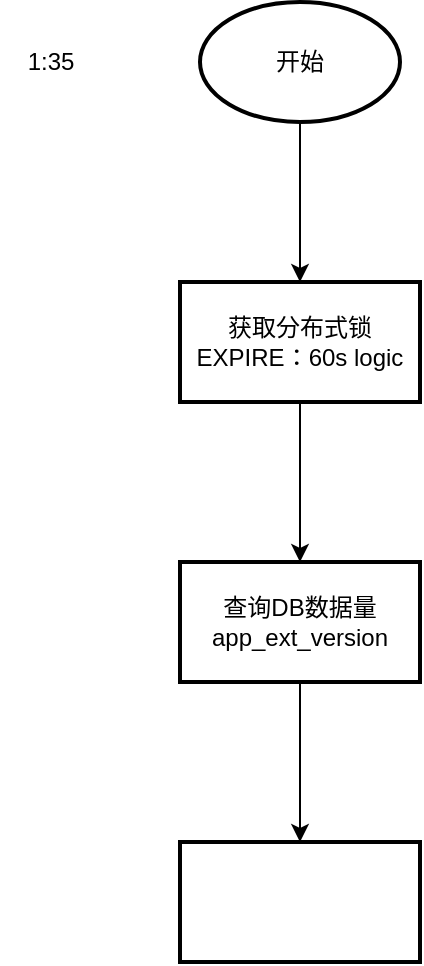 <mxfile version="22.1.11" type="github">
  <diagram name="第 1 页" id="pFkgPFDs2E5yCrljTB45">
    <mxGraphModel dx="1500" dy="774" grid="1" gridSize="10" guides="1" tooltips="1" connect="1" arrows="1" fold="1" page="1" pageScale="1" pageWidth="827" pageHeight="1169" math="0" shadow="0">
      <root>
        <mxCell id="0" />
        <mxCell id="1" parent="0" />
        <mxCell id="l9A2zFB6rQt8aX-BpQNS-5" value="" style="edgeStyle=orthogonalEdgeStyle;rounded=0;orthogonalLoop=1;jettySize=auto;html=1;" edge="1" parent="1" source="l9A2zFB6rQt8aX-BpQNS-2" target="l9A2zFB6rQt8aX-BpQNS-4">
          <mxGeometry relative="1" as="geometry" />
        </mxCell>
        <mxCell id="l9A2zFB6rQt8aX-BpQNS-2" value="开始" style="strokeWidth=2;html=1;shape=mxgraph.flowchart.start_1;whiteSpace=wrap;" vertex="1" parent="1">
          <mxGeometry x="370" y="20" width="100" height="60" as="geometry" />
        </mxCell>
        <mxCell id="l9A2zFB6rQt8aX-BpQNS-3" value="1:35" style="text;html=1;align=center;verticalAlign=middle;resizable=0;points=[];autosize=1;strokeColor=none;fillColor=none;" vertex="1" parent="1">
          <mxGeometry x="270" y="35" width="50" height="30" as="geometry" />
        </mxCell>
        <mxCell id="l9A2zFB6rQt8aX-BpQNS-7" value="" style="edgeStyle=orthogonalEdgeStyle;rounded=0;orthogonalLoop=1;jettySize=auto;html=1;" edge="1" parent="1" source="l9A2zFB6rQt8aX-BpQNS-4" target="l9A2zFB6rQt8aX-BpQNS-6">
          <mxGeometry relative="1" as="geometry" />
        </mxCell>
        <mxCell id="l9A2zFB6rQt8aX-BpQNS-4" value="获取分布式锁&lt;br&gt;EXPIRE：60s logic" style="whiteSpace=wrap;html=1;strokeWidth=2;" vertex="1" parent="1">
          <mxGeometry x="360" y="160" width="120" height="60" as="geometry" />
        </mxCell>
        <mxCell id="l9A2zFB6rQt8aX-BpQNS-9" value="" style="edgeStyle=orthogonalEdgeStyle;rounded=0;orthogonalLoop=1;jettySize=auto;html=1;" edge="1" parent="1" source="l9A2zFB6rQt8aX-BpQNS-6" target="l9A2zFB6rQt8aX-BpQNS-8">
          <mxGeometry relative="1" as="geometry" />
        </mxCell>
        <mxCell id="l9A2zFB6rQt8aX-BpQNS-6" value="查询DB数据量&lt;br&gt;app_ext_version" style="whiteSpace=wrap;html=1;strokeWidth=2;" vertex="1" parent="1">
          <mxGeometry x="360" y="300" width="120" height="60" as="geometry" />
        </mxCell>
        <mxCell id="l9A2zFB6rQt8aX-BpQNS-8" value="" style="whiteSpace=wrap;html=1;strokeWidth=2;" vertex="1" parent="1">
          <mxGeometry x="360" y="440" width="120" height="60" as="geometry" />
        </mxCell>
      </root>
    </mxGraphModel>
  </diagram>
</mxfile>
